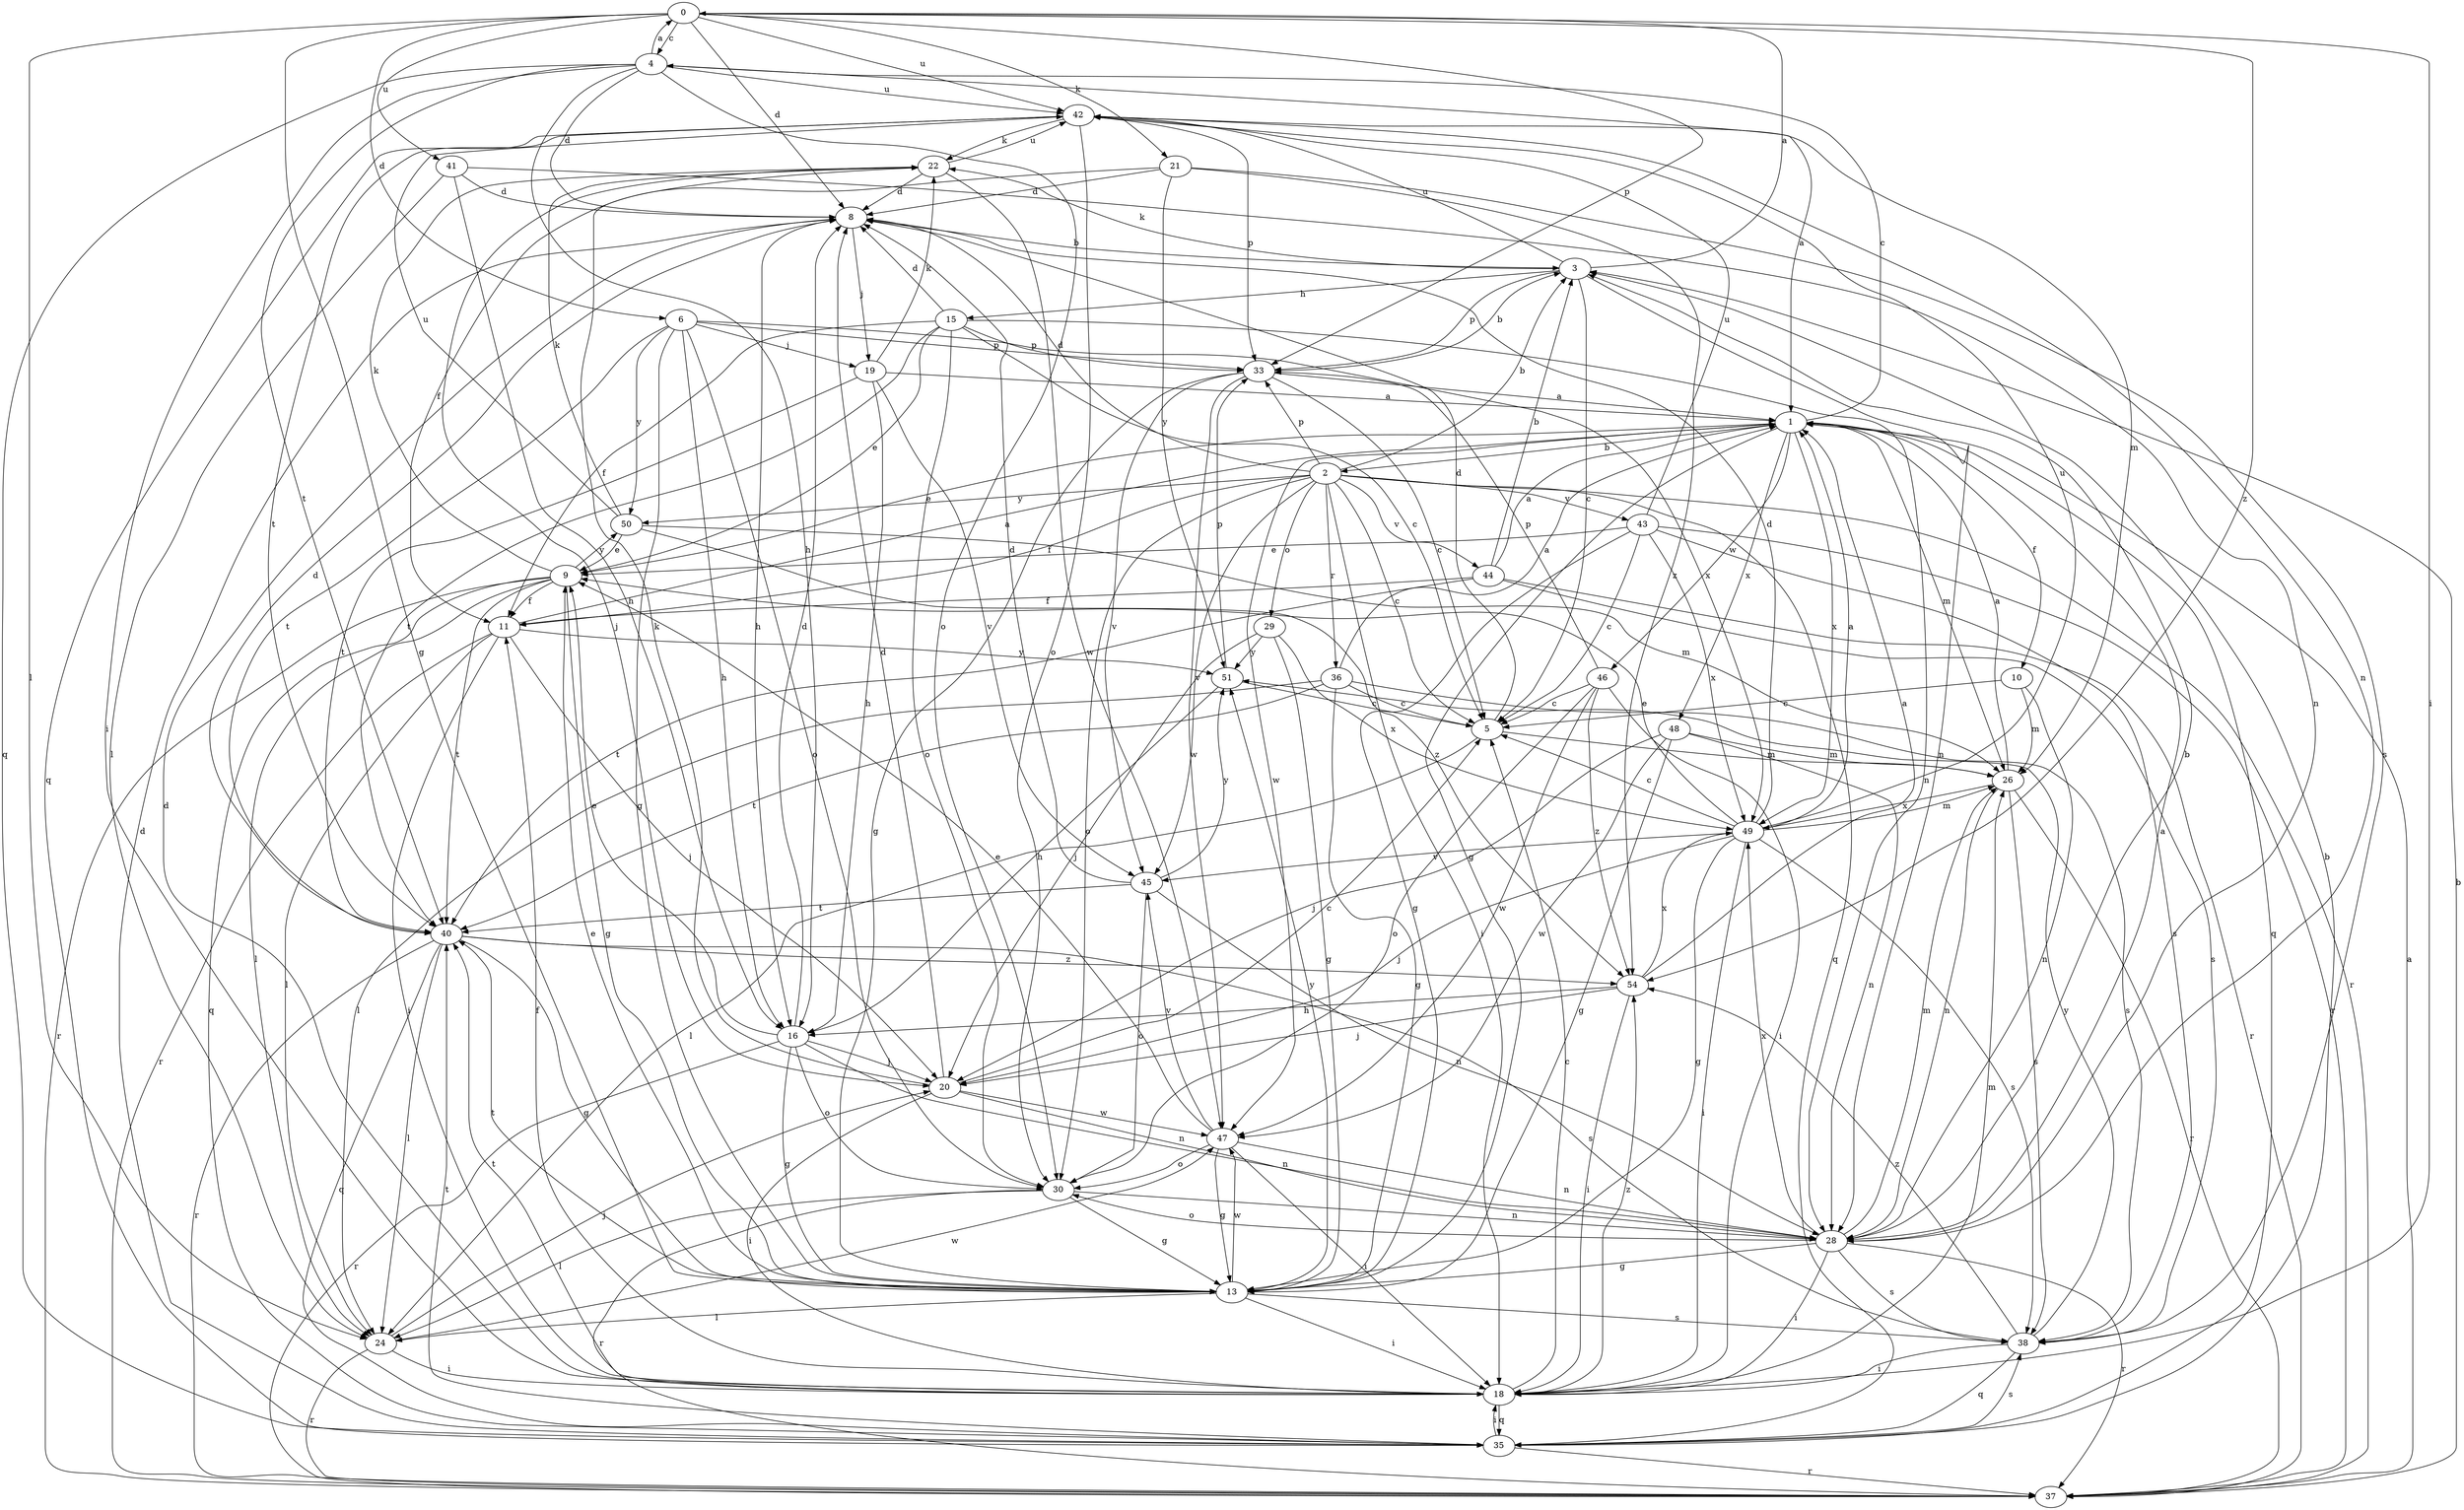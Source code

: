 strict digraph  {
0;
1;
2;
3;
4;
5;
6;
8;
9;
10;
11;
13;
15;
16;
18;
19;
20;
21;
22;
24;
26;
28;
29;
30;
33;
35;
36;
37;
38;
40;
41;
42;
43;
44;
45;
46;
47;
48;
49;
50;
51;
54;
0 -> 4  [label=c];
0 -> 6  [label=d];
0 -> 8  [label=d];
0 -> 13  [label=g];
0 -> 18  [label=i];
0 -> 21  [label=k];
0 -> 24  [label=l];
0 -> 33  [label=p];
0 -> 41  [label=u];
0 -> 42  [label=u];
0 -> 54  [label=z];
1 -> 2  [label=b];
1 -> 4  [label=c];
1 -> 9  [label=e];
1 -> 10  [label=f];
1 -> 13  [label=g];
1 -> 26  [label=m];
1 -> 35  [label=q];
1 -> 46  [label=w];
1 -> 47  [label=w];
1 -> 48  [label=x];
1 -> 49  [label=x];
2 -> 3  [label=b];
2 -> 5  [label=c];
2 -> 8  [label=d];
2 -> 11  [label=f];
2 -> 18  [label=i];
2 -> 29  [label=o];
2 -> 30  [label=o];
2 -> 33  [label=p];
2 -> 35  [label=q];
2 -> 36  [label=r];
2 -> 37  [label=r];
2 -> 43  [label=v];
2 -> 44  [label=v];
2 -> 45  [label=v];
2 -> 50  [label=y];
3 -> 0  [label=a];
3 -> 5  [label=c];
3 -> 15  [label=h];
3 -> 22  [label=k];
3 -> 28  [label=n];
3 -> 33  [label=p];
3 -> 42  [label=u];
4 -> 0  [label=a];
4 -> 1  [label=a];
4 -> 8  [label=d];
4 -> 16  [label=h];
4 -> 18  [label=i];
4 -> 30  [label=o];
4 -> 35  [label=q];
4 -> 40  [label=t];
4 -> 42  [label=u];
5 -> 8  [label=d];
5 -> 24  [label=l];
5 -> 26  [label=m];
6 -> 13  [label=g];
6 -> 16  [label=h];
6 -> 19  [label=j];
6 -> 30  [label=o];
6 -> 33  [label=p];
6 -> 40  [label=t];
6 -> 49  [label=x];
6 -> 50  [label=y];
8 -> 3  [label=b];
8 -> 16  [label=h];
8 -> 19  [label=j];
9 -> 11  [label=f];
9 -> 13  [label=g];
9 -> 22  [label=k];
9 -> 24  [label=l];
9 -> 35  [label=q];
9 -> 37  [label=r];
9 -> 40  [label=t];
9 -> 50  [label=y];
10 -> 5  [label=c];
10 -> 26  [label=m];
10 -> 28  [label=n];
11 -> 1  [label=a];
11 -> 18  [label=i];
11 -> 20  [label=j];
11 -> 24  [label=l];
11 -> 37  [label=r];
11 -> 51  [label=y];
13 -> 9  [label=e];
13 -> 18  [label=i];
13 -> 24  [label=l];
13 -> 38  [label=s];
13 -> 40  [label=t];
13 -> 47  [label=w];
13 -> 51  [label=y];
15 -> 5  [label=c];
15 -> 8  [label=d];
15 -> 9  [label=e];
15 -> 11  [label=f];
15 -> 28  [label=n];
15 -> 30  [label=o];
15 -> 33  [label=p];
15 -> 40  [label=t];
16 -> 8  [label=d];
16 -> 9  [label=e];
16 -> 13  [label=g];
16 -> 20  [label=j];
16 -> 28  [label=n];
16 -> 30  [label=o];
16 -> 37  [label=r];
18 -> 5  [label=c];
18 -> 8  [label=d];
18 -> 11  [label=f];
18 -> 26  [label=m];
18 -> 35  [label=q];
18 -> 40  [label=t];
18 -> 54  [label=z];
19 -> 1  [label=a];
19 -> 16  [label=h];
19 -> 22  [label=k];
19 -> 40  [label=t];
19 -> 45  [label=v];
20 -> 5  [label=c];
20 -> 8  [label=d];
20 -> 18  [label=i];
20 -> 22  [label=k];
20 -> 28  [label=n];
20 -> 47  [label=w];
21 -> 8  [label=d];
21 -> 11  [label=f];
21 -> 38  [label=s];
21 -> 51  [label=y];
21 -> 54  [label=z];
22 -> 8  [label=d];
22 -> 20  [label=j];
22 -> 42  [label=u];
22 -> 47  [label=w];
24 -> 18  [label=i];
24 -> 20  [label=j];
24 -> 37  [label=r];
24 -> 47  [label=w];
26 -> 1  [label=a];
26 -> 28  [label=n];
26 -> 37  [label=r];
26 -> 38  [label=s];
26 -> 49  [label=x];
28 -> 1  [label=a];
28 -> 3  [label=b];
28 -> 13  [label=g];
28 -> 18  [label=i];
28 -> 26  [label=m];
28 -> 30  [label=o];
28 -> 37  [label=r];
28 -> 38  [label=s];
28 -> 49  [label=x];
29 -> 13  [label=g];
29 -> 20  [label=j];
29 -> 49  [label=x];
29 -> 51  [label=y];
30 -> 13  [label=g];
30 -> 24  [label=l];
30 -> 28  [label=n];
30 -> 37  [label=r];
33 -> 1  [label=a];
33 -> 3  [label=b];
33 -> 5  [label=c];
33 -> 13  [label=g];
33 -> 45  [label=v];
33 -> 47  [label=w];
35 -> 3  [label=b];
35 -> 8  [label=d];
35 -> 18  [label=i];
35 -> 37  [label=r];
35 -> 38  [label=s];
35 -> 40  [label=t];
36 -> 1  [label=a];
36 -> 5  [label=c];
36 -> 13  [label=g];
36 -> 24  [label=l];
36 -> 38  [label=s];
36 -> 40  [label=t];
37 -> 1  [label=a];
37 -> 3  [label=b];
38 -> 18  [label=i];
38 -> 35  [label=q];
38 -> 51  [label=y];
38 -> 54  [label=z];
40 -> 8  [label=d];
40 -> 13  [label=g];
40 -> 24  [label=l];
40 -> 35  [label=q];
40 -> 37  [label=r];
40 -> 38  [label=s];
40 -> 54  [label=z];
41 -> 8  [label=d];
41 -> 16  [label=h];
41 -> 24  [label=l];
41 -> 28  [label=n];
42 -> 22  [label=k];
42 -> 26  [label=m];
42 -> 28  [label=n];
42 -> 30  [label=o];
42 -> 33  [label=p];
42 -> 35  [label=q];
42 -> 40  [label=t];
43 -> 5  [label=c];
43 -> 9  [label=e];
43 -> 13  [label=g];
43 -> 37  [label=r];
43 -> 38  [label=s];
43 -> 42  [label=u];
43 -> 49  [label=x];
44 -> 1  [label=a];
44 -> 3  [label=b];
44 -> 11  [label=f];
44 -> 37  [label=r];
44 -> 38  [label=s];
44 -> 40  [label=t];
45 -> 8  [label=d];
45 -> 28  [label=n];
45 -> 30  [label=o];
45 -> 40  [label=t];
45 -> 51  [label=y];
46 -> 5  [label=c];
46 -> 18  [label=i];
46 -> 30  [label=o];
46 -> 33  [label=p];
46 -> 47  [label=w];
46 -> 54  [label=z];
47 -> 9  [label=e];
47 -> 13  [label=g];
47 -> 18  [label=i];
47 -> 28  [label=n];
47 -> 30  [label=o];
47 -> 45  [label=v];
48 -> 13  [label=g];
48 -> 20  [label=j];
48 -> 26  [label=m];
48 -> 28  [label=n];
48 -> 47  [label=w];
49 -> 1  [label=a];
49 -> 5  [label=c];
49 -> 8  [label=d];
49 -> 9  [label=e];
49 -> 13  [label=g];
49 -> 18  [label=i];
49 -> 20  [label=j];
49 -> 26  [label=m];
49 -> 38  [label=s];
49 -> 42  [label=u];
49 -> 45  [label=v];
50 -> 9  [label=e];
50 -> 22  [label=k];
50 -> 26  [label=m];
50 -> 42  [label=u];
50 -> 54  [label=z];
51 -> 5  [label=c];
51 -> 16  [label=h];
51 -> 33  [label=p];
54 -> 1  [label=a];
54 -> 16  [label=h];
54 -> 18  [label=i];
54 -> 20  [label=j];
54 -> 49  [label=x];
}
